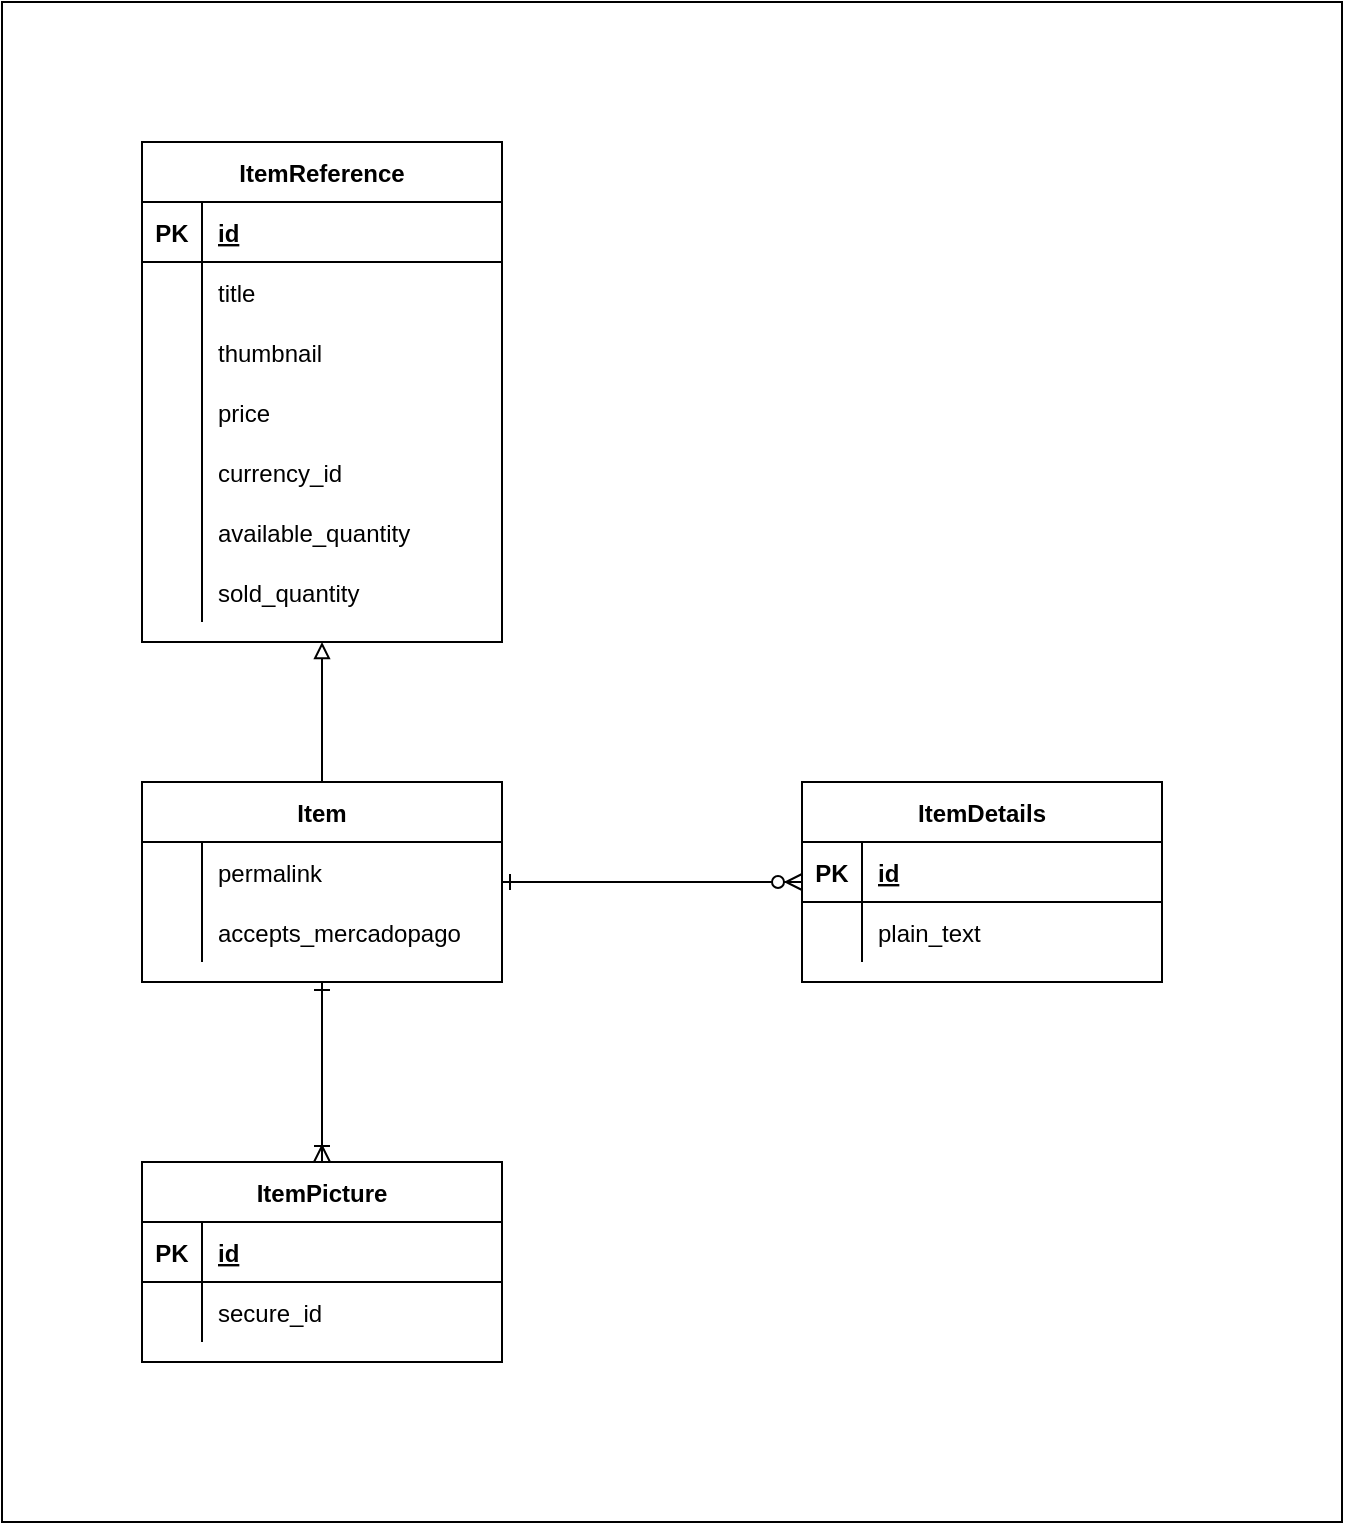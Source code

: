 <mxfile version="14.5.1" type="device"><diagram id="kegRwqfHBkp9u2JVDbFd" name="Página-1"><mxGraphModel dx="1426" dy="905" grid="1" gridSize="10" guides="1" tooltips="1" connect="1" arrows="1" fold="1" page="1" pageScale="1" pageWidth="827" pageHeight="1169" math="0" shadow="0"><root><mxCell id="0"/><mxCell id="1" parent="0"/><mxCell id="7yZVDqYyJnTNOqB9B5fC-77" value="" style="rounded=0;whiteSpace=wrap;html=1;" vertex="1" parent="1"><mxGeometry x="79" y="40" width="670" height="760" as="geometry"/></mxCell><mxCell id="7yZVDqYyJnTNOqB9B5fC-1" value="ItemReference" style="shape=table;startSize=30;container=1;collapsible=1;childLayout=tableLayout;fixedRows=1;rowLines=0;fontStyle=1;align=center;resizeLast=1;" vertex="1" parent="1"><mxGeometry x="149" y="110" width="180" height="250" as="geometry"/></mxCell><mxCell id="7yZVDqYyJnTNOqB9B5fC-2" value="" style="shape=partialRectangle;collapsible=0;dropTarget=0;pointerEvents=0;fillColor=none;top=0;left=0;bottom=1;right=0;points=[[0,0.5],[1,0.5]];portConstraint=eastwest;" vertex="1" parent="7yZVDqYyJnTNOqB9B5fC-1"><mxGeometry y="30" width="180" height="30" as="geometry"/></mxCell><mxCell id="7yZVDqYyJnTNOqB9B5fC-3" value="PK" style="shape=partialRectangle;connectable=0;fillColor=none;top=0;left=0;bottom=0;right=0;fontStyle=1;overflow=hidden;" vertex="1" parent="7yZVDqYyJnTNOqB9B5fC-2"><mxGeometry width="30" height="30" as="geometry"/></mxCell><mxCell id="7yZVDqYyJnTNOqB9B5fC-4" value="id" style="shape=partialRectangle;connectable=0;fillColor=none;top=0;left=0;bottom=0;right=0;align=left;spacingLeft=6;fontStyle=5;overflow=hidden;" vertex="1" parent="7yZVDqYyJnTNOqB9B5fC-2"><mxGeometry x="30" width="150" height="30" as="geometry"/></mxCell><mxCell id="7yZVDqYyJnTNOqB9B5fC-5" value="" style="shape=partialRectangle;collapsible=0;dropTarget=0;pointerEvents=0;fillColor=none;top=0;left=0;bottom=0;right=0;points=[[0,0.5],[1,0.5]];portConstraint=eastwest;" vertex="1" parent="7yZVDqYyJnTNOqB9B5fC-1"><mxGeometry y="60" width="180" height="30" as="geometry"/></mxCell><mxCell id="7yZVDqYyJnTNOqB9B5fC-6" value="" style="shape=partialRectangle;connectable=0;fillColor=none;top=0;left=0;bottom=0;right=0;editable=1;overflow=hidden;" vertex="1" parent="7yZVDqYyJnTNOqB9B5fC-5"><mxGeometry width="30" height="30" as="geometry"/></mxCell><mxCell id="7yZVDqYyJnTNOqB9B5fC-7" value="title" style="shape=partialRectangle;connectable=0;fillColor=none;top=0;left=0;bottom=0;right=0;align=left;spacingLeft=6;overflow=hidden;" vertex="1" parent="7yZVDqYyJnTNOqB9B5fC-5"><mxGeometry x="30" width="150" height="30" as="geometry"/></mxCell><mxCell id="7yZVDqYyJnTNOqB9B5fC-8" value="" style="shape=partialRectangle;collapsible=0;dropTarget=0;pointerEvents=0;fillColor=none;top=0;left=0;bottom=0;right=0;points=[[0,0.5],[1,0.5]];portConstraint=eastwest;" vertex="1" parent="7yZVDqYyJnTNOqB9B5fC-1"><mxGeometry y="90" width="180" height="30" as="geometry"/></mxCell><mxCell id="7yZVDqYyJnTNOqB9B5fC-9" value="" style="shape=partialRectangle;connectable=0;fillColor=none;top=0;left=0;bottom=0;right=0;editable=1;overflow=hidden;" vertex="1" parent="7yZVDqYyJnTNOqB9B5fC-8"><mxGeometry width="30" height="30" as="geometry"/></mxCell><mxCell id="7yZVDqYyJnTNOqB9B5fC-10" value="thumbnail" style="shape=partialRectangle;connectable=0;fillColor=none;top=0;left=0;bottom=0;right=0;align=left;spacingLeft=6;overflow=hidden;" vertex="1" parent="7yZVDqYyJnTNOqB9B5fC-8"><mxGeometry x="30" width="150" height="30" as="geometry"/></mxCell><mxCell id="7yZVDqYyJnTNOqB9B5fC-11" value="" style="shape=partialRectangle;collapsible=0;dropTarget=0;pointerEvents=0;fillColor=none;top=0;left=0;bottom=0;right=0;points=[[0,0.5],[1,0.5]];portConstraint=eastwest;" vertex="1" parent="7yZVDqYyJnTNOqB9B5fC-1"><mxGeometry y="120" width="180" height="30" as="geometry"/></mxCell><mxCell id="7yZVDqYyJnTNOqB9B5fC-12" value="" style="shape=partialRectangle;connectable=0;fillColor=none;top=0;left=0;bottom=0;right=0;editable=1;overflow=hidden;" vertex="1" parent="7yZVDqYyJnTNOqB9B5fC-11"><mxGeometry width="30" height="30" as="geometry"/></mxCell><mxCell id="7yZVDqYyJnTNOqB9B5fC-13" value="price" style="shape=partialRectangle;connectable=0;fillColor=none;top=0;left=0;bottom=0;right=0;align=left;spacingLeft=6;overflow=hidden;" vertex="1" parent="7yZVDqYyJnTNOqB9B5fC-11"><mxGeometry x="30" width="150" height="30" as="geometry"/></mxCell><mxCell id="7yZVDqYyJnTNOqB9B5fC-14" value="" style="shape=partialRectangle;collapsible=0;dropTarget=0;pointerEvents=0;fillColor=none;top=0;left=0;bottom=0;right=0;points=[[0,0.5],[1,0.5]];portConstraint=eastwest;" vertex="1" parent="7yZVDqYyJnTNOqB9B5fC-1"><mxGeometry y="150" width="180" height="30" as="geometry"/></mxCell><mxCell id="7yZVDqYyJnTNOqB9B5fC-15" value="" style="shape=partialRectangle;connectable=0;fillColor=none;top=0;left=0;bottom=0;right=0;editable=1;overflow=hidden;" vertex="1" parent="7yZVDqYyJnTNOqB9B5fC-14"><mxGeometry width="30" height="30" as="geometry"/></mxCell><mxCell id="7yZVDqYyJnTNOqB9B5fC-16" value="currency_id" style="shape=partialRectangle;connectable=0;fillColor=none;top=0;left=0;bottom=0;right=0;align=left;spacingLeft=6;overflow=hidden;" vertex="1" parent="7yZVDqYyJnTNOqB9B5fC-14"><mxGeometry x="30" width="150" height="30" as="geometry"/></mxCell><mxCell id="7yZVDqYyJnTNOqB9B5fC-17" value="" style="shape=partialRectangle;collapsible=0;dropTarget=0;pointerEvents=0;fillColor=none;top=0;left=0;bottom=0;right=0;points=[[0,0.5],[1,0.5]];portConstraint=eastwest;" vertex="1" parent="7yZVDqYyJnTNOqB9B5fC-1"><mxGeometry y="180" width="180" height="30" as="geometry"/></mxCell><mxCell id="7yZVDqYyJnTNOqB9B5fC-18" value="" style="shape=partialRectangle;connectable=0;fillColor=none;top=0;left=0;bottom=0;right=0;editable=1;overflow=hidden;" vertex="1" parent="7yZVDqYyJnTNOqB9B5fC-17"><mxGeometry width="30" height="30" as="geometry"/></mxCell><mxCell id="7yZVDqYyJnTNOqB9B5fC-19" value="available_quantity" style="shape=partialRectangle;connectable=0;fillColor=none;top=0;left=0;bottom=0;right=0;align=left;spacingLeft=6;overflow=hidden;" vertex="1" parent="7yZVDqYyJnTNOqB9B5fC-17"><mxGeometry x="30" width="150" height="30" as="geometry"/></mxCell><mxCell id="7yZVDqYyJnTNOqB9B5fC-20" value="" style="shape=partialRectangle;collapsible=0;dropTarget=0;pointerEvents=0;fillColor=none;top=0;left=0;bottom=0;right=0;points=[[0,0.5],[1,0.5]];portConstraint=eastwest;" vertex="1" parent="7yZVDqYyJnTNOqB9B5fC-1"><mxGeometry y="210" width="180" height="30" as="geometry"/></mxCell><mxCell id="7yZVDqYyJnTNOqB9B5fC-21" value="" style="shape=partialRectangle;connectable=0;fillColor=none;top=0;left=0;bottom=0;right=0;editable=1;overflow=hidden;" vertex="1" parent="7yZVDqYyJnTNOqB9B5fC-20"><mxGeometry width="30" height="30" as="geometry"/></mxCell><mxCell id="7yZVDqYyJnTNOqB9B5fC-22" value="sold_quantity" style="shape=partialRectangle;connectable=0;fillColor=none;top=0;left=0;bottom=0;right=0;align=left;spacingLeft=6;overflow=hidden;" vertex="1" parent="7yZVDqYyJnTNOqB9B5fC-20"><mxGeometry x="30" width="150" height="30" as="geometry"/></mxCell><mxCell id="7yZVDqYyJnTNOqB9B5fC-45" style="edgeStyle=orthogonalEdgeStyle;rounded=0;orthogonalLoop=1;jettySize=auto;html=1;entryX=0.5;entryY=1;entryDx=0;entryDy=0;endArrow=block;endFill=0;" edge="1" parent="1" source="7yZVDqYyJnTNOqB9B5fC-23" target="7yZVDqYyJnTNOqB9B5fC-1"><mxGeometry relative="1" as="geometry"/></mxCell><mxCell id="7yZVDqYyJnTNOqB9B5fC-68" style="edgeStyle=orthogonalEdgeStyle;rounded=0;orthogonalLoop=1;jettySize=auto;html=1;endArrow=ERzeroToMany;endFill=1;startArrow=ERone;startFill=0;" edge="1" parent="1" source="7yZVDqYyJnTNOqB9B5fC-23" target="7yZVDqYyJnTNOqB9B5fC-46"><mxGeometry relative="1" as="geometry"/></mxCell><mxCell id="7yZVDqYyJnTNOqB9B5fC-76" style="edgeStyle=orthogonalEdgeStyle;rounded=0;orthogonalLoop=1;jettySize=auto;html=1;endArrow=ERoneToMany;endFill=0;startArrow=ERone;startFill=0;" edge="1" parent="1" source="7yZVDqYyJnTNOqB9B5fC-23" target="7yZVDqYyJnTNOqB9B5fC-69"><mxGeometry relative="1" as="geometry"/></mxCell><mxCell id="7yZVDqYyJnTNOqB9B5fC-23" value="Item" style="shape=table;startSize=30;container=1;collapsible=1;childLayout=tableLayout;fixedRows=1;rowLines=0;fontStyle=1;align=center;resizeLast=1;" vertex="1" parent="1"><mxGeometry x="149" y="430" width="180" height="100" as="geometry"/></mxCell><mxCell id="7yZVDqYyJnTNOqB9B5fC-27" value="" style="shape=partialRectangle;collapsible=0;dropTarget=0;pointerEvents=0;fillColor=none;top=0;left=0;bottom=0;right=0;points=[[0,0.5],[1,0.5]];portConstraint=eastwest;" vertex="1" parent="7yZVDqYyJnTNOqB9B5fC-23"><mxGeometry y="30" width="180" height="30" as="geometry"/></mxCell><mxCell id="7yZVDqYyJnTNOqB9B5fC-28" value="" style="shape=partialRectangle;connectable=0;fillColor=none;top=0;left=0;bottom=0;right=0;editable=1;overflow=hidden;" vertex="1" parent="7yZVDqYyJnTNOqB9B5fC-27"><mxGeometry width="30" height="30" as="geometry"/></mxCell><mxCell id="7yZVDqYyJnTNOqB9B5fC-29" value="permalink" style="shape=partialRectangle;connectable=0;fillColor=none;top=0;left=0;bottom=0;right=0;align=left;spacingLeft=6;overflow=hidden;" vertex="1" parent="7yZVDqYyJnTNOqB9B5fC-27"><mxGeometry x="30" width="150" height="30" as="geometry"/></mxCell><mxCell id="7yZVDqYyJnTNOqB9B5fC-30" value="" style="shape=partialRectangle;collapsible=0;dropTarget=0;pointerEvents=0;fillColor=none;top=0;left=0;bottom=0;right=0;points=[[0,0.5],[1,0.5]];portConstraint=eastwest;" vertex="1" parent="7yZVDqYyJnTNOqB9B5fC-23"><mxGeometry y="60" width="180" height="30" as="geometry"/></mxCell><mxCell id="7yZVDqYyJnTNOqB9B5fC-31" value="" style="shape=partialRectangle;connectable=0;fillColor=none;top=0;left=0;bottom=0;right=0;editable=1;overflow=hidden;" vertex="1" parent="7yZVDqYyJnTNOqB9B5fC-30"><mxGeometry width="30" height="30" as="geometry"/></mxCell><mxCell id="7yZVDqYyJnTNOqB9B5fC-32" value="accepts_mercadopago" style="shape=partialRectangle;connectable=0;fillColor=none;top=0;left=0;bottom=0;right=0;align=left;spacingLeft=6;overflow=hidden;" vertex="1" parent="7yZVDqYyJnTNOqB9B5fC-30"><mxGeometry x="30" width="150" height="30" as="geometry"/></mxCell><mxCell id="7yZVDqYyJnTNOqB9B5fC-46" value="ItemDetails" style="shape=table;startSize=30;container=1;collapsible=1;childLayout=tableLayout;fixedRows=1;rowLines=0;fontStyle=1;align=center;resizeLast=1;" vertex="1" parent="1"><mxGeometry x="479" y="430" width="180" height="100" as="geometry"/></mxCell><mxCell id="7yZVDqYyJnTNOqB9B5fC-47" value="" style="shape=partialRectangle;collapsible=0;dropTarget=0;pointerEvents=0;fillColor=none;top=0;left=0;bottom=1;right=0;points=[[0,0.5],[1,0.5]];portConstraint=eastwest;" vertex="1" parent="7yZVDqYyJnTNOqB9B5fC-46"><mxGeometry y="30" width="180" height="30" as="geometry"/></mxCell><mxCell id="7yZVDqYyJnTNOqB9B5fC-48" value="PK" style="shape=partialRectangle;connectable=0;fillColor=none;top=0;left=0;bottom=0;right=0;fontStyle=1;overflow=hidden;" vertex="1" parent="7yZVDqYyJnTNOqB9B5fC-47"><mxGeometry width="30" height="30" as="geometry"/></mxCell><mxCell id="7yZVDqYyJnTNOqB9B5fC-49" value="id" style="shape=partialRectangle;connectable=0;fillColor=none;top=0;left=0;bottom=0;right=0;align=left;spacingLeft=6;fontStyle=5;overflow=hidden;" vertex="1" parent="7yZVDqYyJnTNOqB9B5fC-47"><mxGeometry x="30" width="150" height="30" as="geometry"/></mxCell><mxCell id="7yZVDqYyJnTNOqB9B5fC-50" value="" style="shape=partialRectangle;collapsible=0;dropTarget=0;pointerEvents=0;fillColor=none;top=0;left=0;bottom=0;right=0;points=[[0,0.5],[1,0.5]];portConstraint=eastwest;" vertex="1" parent="7yZVDqYyJnTNOqB9B5fC-46"><mxGeometry y="60" width="180" height="30" as="geometry"/></mxCell><mxCell id="7yZVDqYyJnTNOqB9B5fC-51" value="" style="shape=partialRectangle;connectable=0;fillColor=none;top=0;left=0;bottom=0;right=0;editable=1;overflow=hidden;" vertex="1" parent="7yZVDqYyJnTNOqB9B5fC-50"><mxGeometry width="30" height="30" as="geometry"/></mxCell><mxCell id="7yZVDqYyJnTNOqB9B5fC-52" value="plain_text" style="shape=partialRectangle;connectable=0;fillColor=none;top=0;left=0;bottom=0;right=0;align=left;spacingLeft=6;overflow=hidden;" vertex="1" parent="7yZVDqYyJnTNOqB9B5fC-50"><mxGeometry x="30" width="150" height="30" as="geometry"/></mxCell><mxCell id="7yZVDqYyJnTNOqB9B5fC-69" value="ItemPicture" style="shape=table;startSize=30;container=1;collapsible=1;childLayout=tableLayout;fixedRows=1;rowLines=0;fontStyle=1;align=center;resizeLast=1;" vertex="1" parent="1"><mxGeometry x="149" y="620" width="180" height="100" as="geometry"/></mxCell><mxCell id="7yZVDqYyJnTNOqB9B5fC-70" value="" style="shape=partialRectangle;collapsible=0;dropTarget=0;pointerEvents=0;fillColor=none;top=0;left=0;bottom=1;right=0;points=[[0,0.5],[1,0.5]];portConstraint=eastwest;" vertex="1" parent="7yZVDqYyJnTNOqB9B5fC-69"><mxGeometry y="30" width="180" height="30" as="geometry"/></mxCell><mxCell id="7yZVDqYyJnTNOqB9B5fC-71" value="PK" style="shape=partialRectangle;connectable=0;fillColor=none;top=0;left=0;bottom=0;right=0;fontStyle=1;overflow=hidden;" vertex="1" parent="7yZVDqYyJnTNOqB9B5fC-70"><mxGeometry width="30" height="30" as="geometry"/></mxCell><mxCell id="7yZVDqYyJnTNOqB9B5fC-72" value="id" style="shape=partialRectangle;connectable=0;fillColor=none;top=0;left=0;bottom=0;right=0;align=left;spacingLeft=6;fontStyle=5;overflow=hidden;" vertex="1" parent="7yZVDqYyJnTNOqB9B5fC-70"><mxGeometry x="30" width="150" height="30" as="geometry"/></mxCell><mxCell id="7yZVDqYyJnTNOqB9B5fC-73" value="" style="shape=partialRectangle;collapsible=0;dropTarget=0;pointerEvents=0;fillColor=none;top=0;left=0;bottom=0;right=0;points=[[0,0.5],[1,0.5]];portConstraint=eastwest;" vertex="1" parent="7yZVDqYyJnTNOqB9B5fC-69"><mxGeometry y="60" width="180" height="30" as="geometry"/></mxCell><mxCell id="7yZVDqYyJnTNOqB9B5fC-74" value="" style="shape=partialRectangle;connectable=0;fillColor=none;top=0;left=0;bottom=0;right=0;editable=1;overflow=hidden;" vertex="1" parent="7yZVDqYyJnTNOqB9B5fC-73"><mxGeometry width="30" height="30" as="geometry"/></mxCell><mxCell id="7yZVDqYyJnTNOqB9B5fC-75" value="secure_id" style="shape=partialRectangle;connectable=0;fillColor=none;top=0;left=0;bottom=0;right=0;align=left;spacingLeft=6;overflow=hidden;" vertex="1" parent="7yZVDqYyJnTNOqB9B5fC-73"><mxGeometry x="30" width="150" height="30" as="geometry"/></mxCell></root></mxGraphModel></diagram></mxfile>